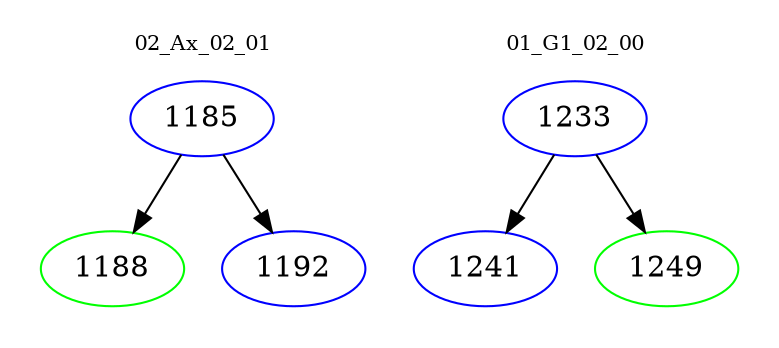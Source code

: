 digraph{
subgraph cluster_0 {
color = white
label = "02_Ax_02_01";
fontsize=10;
T0_1185 [label="1185", color="blue"]
T0_1185 -> T0_1188 [color="black"]
T0_1188 [label="1188", color="green"]
T0_1185 -> T0_1192 [color="black"]
T0_1192 [label="1192", color="blue"]
}
subgraph cluster_1 {
color = white
label = "01_G1_02_00";
fontsize=10;
T1_1233 [label="1233", color="blue"]
T1_1233 -> T1_1241 [color="black"]
T1_1241 [label="1241", color="blue"]
T1_1233 -> T1_1249 [color="black"]
T1_1249 [label="1249", color="green"]
}
}
